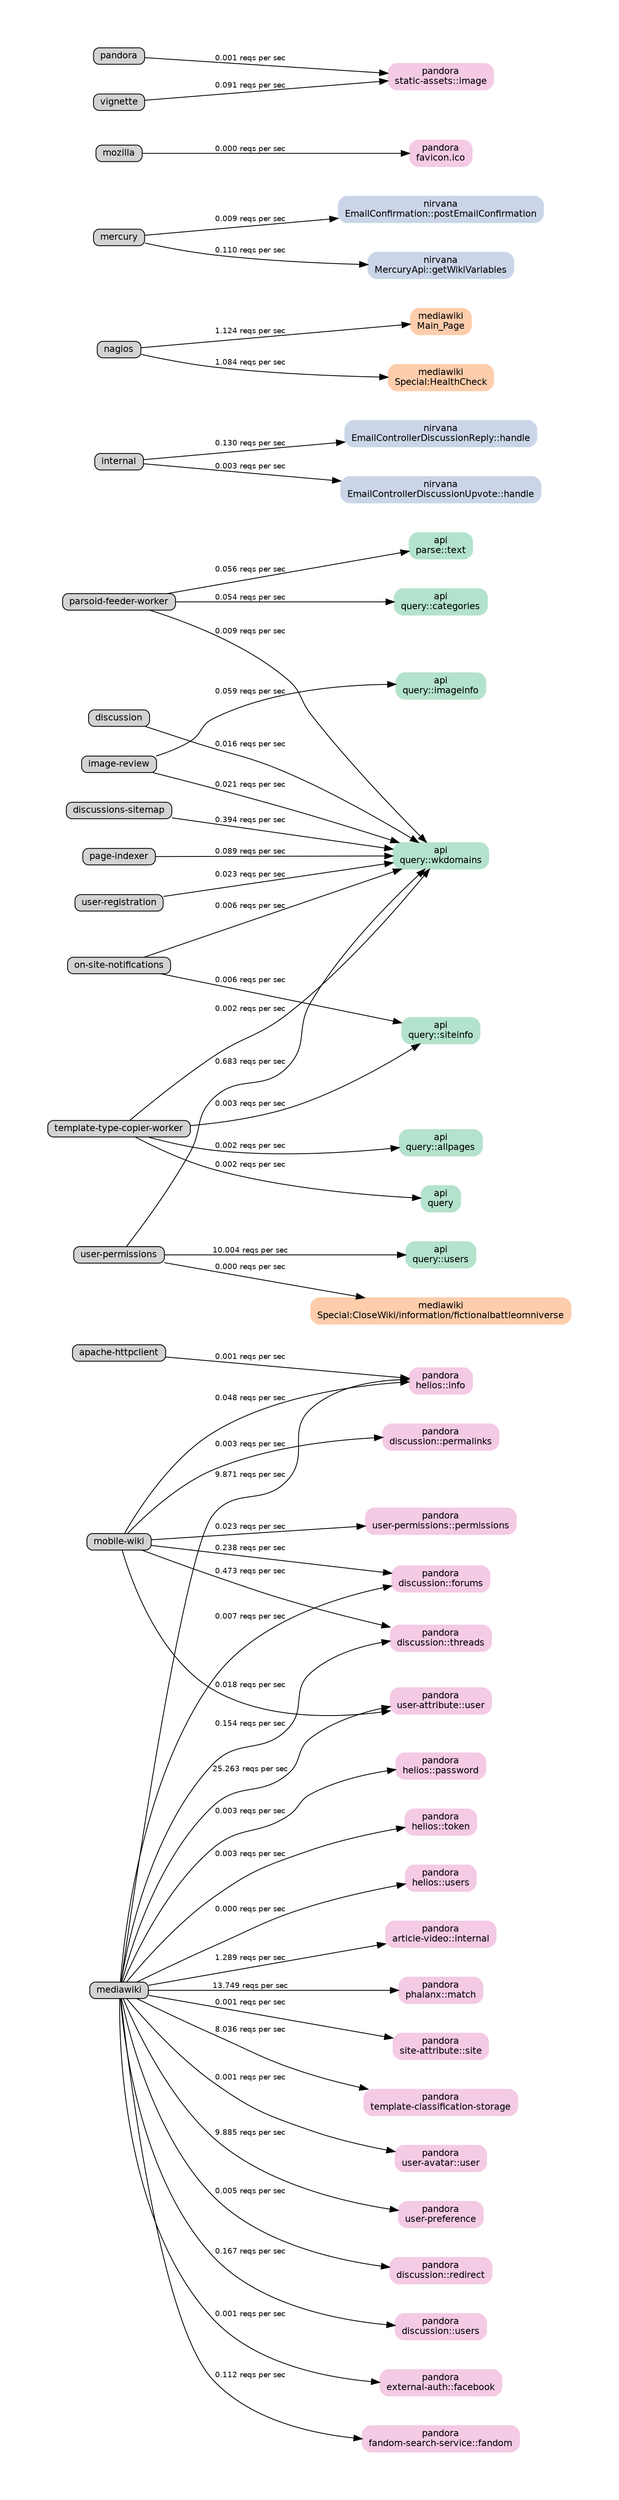 digraph G {
	graph [ center=true, margin=0.75, nodesep=0.5, ranksep=0.75, rankdir=LR ];
	node [ shape=box, style="rounded,filled" width=0, height=0, fontname=Helvetica, fontsize=11 ];
	edge [ fontname=Helvetica, fontsize=9 ];

	// nodes
	n1 [label="apache-httpclient"];
	n2 [label="api\nparse::text" group="api" colorscheme=pastel28 color=1];
	n3 [label="api\nquery" group="api" colorscheme=pastel28 color=1];
	n4 [label="api\nquery::allpages" group="api" colorscheme=pastel28 color=1];
	n5 [label="api\nquery::categories" group="api" colorscheme=pastel28 color=1];
	n6 [label="api\nquery::imageinfo" group="api" colorscheme=pastel28 color=1];
	n7 [label="api\nquery::siteinfo" group="api" colorscheme=pastel28 color=1];
	n8 [label="api\nquery::users" group="api" colorscheme=pastel28 color=1];
	n9 [label="api\nquery::wkdomains" group="api" colorscheme=pastel28 color=1];
	n10 [label="discussion"];
	n11 [label="discussions-sitemap"];
	n12 [label="image-review"];
	n13 [label="internal"];
	n14 [label="mediawiki"];
	n15 [label="mediawiki\nMain_Page" group="mediawiki" colorscheme=pastel28 color=2];
	n16 [label="mediawiki\nSpecial:CloseWiki/information/fictionalbattleomniverse" group="mediawiki" colorscheme=pastel28 color=2];
	n17 [label="mediawiki\nSpecial:HealthCheck" group="mediawiki" colorscheme=pastel28 color=2];
	n18 [label="mercury"];
	n19 [label="mobile-wiki"];
	n20 [label="mozilla"];
	n21 [label="nagios"];
	n22 [label="nirvana\nEmailConfirmation::postEmailConfirmation" group="nirvana" colorscheme=pastel28 color=3];
	n23 [label="nirvana\nEmailControllerDiscussionReply::handle" group="nirvana" colorscheme=pastel28 color=3];
	n24 [label="nirvana\nEmailControllerDiscussionUpvote::handle" group="nirvana" colorscheme=pastel28 color=3];
	n25 [label="nirvana\nMercuryApi::getWikiVariables" group="nirvana" colorscheme=pastel28 color=3];
	n26 [label="on-site-notifications"];
	n27 [label="page-indexer"];
	n28 [label="pandora"];
	n29 [label="pandora\narticle-video::internal" group="pandora" colorscheme=pastel28 color=4];
	n30 [label="pandora\ndiscussion::forums" group="pandora" colorscheme=pastel28 color=4];
	n31 [label="pandora\ndiscussion::permalinks" group="pandora" colorscheme=pastel28 color=4];
	n32 [label="pandora\ndiscussion::redirect" group="pandora" colorscheme=pastel28 color=4];
	n33 [label="pandora\ndiscussion::threads" group="pandora" colorscheme=pastel28 color=4];
	n34 [label="pandora\ndiscussion::users" group="pandora" colorscheme=pastel28 color=4];
	n35 [label="pandora\nexternal-auth::facebook" group="pandora" colorscheme=pastel28 color=4];
	n36 [label="pandora\nfandom-search-service::fandom" group="pandora" colorscheme=pastel28 color=4];
	n37 [label="pandora\nfavicon.ico" group="pandora" colorscheme=pastel28 color=4];
	n38 [label="pandora\nhelios::info" group="pandora" colorscheme=pastel28 color=4];
	n39 [label="pandora\nhelios::password" group="pandora" colorscheme=pastel28 color=4];
	n40 [label="pandora\nhelios::token" group="pandora" colorscheme=pastel28 color=4];
	n41 [label="pandora\nhelios::users" group="pandora" colorscheme=pastel28 color=4];
	n42 [label="pandora\nphalanx::match" group="pandora" colorscheme=pastel28 color=4];
	n43 [label="pandora\nsite-attribute::site" group="pandora" colorscheme=pastel28 color=4];
	n44 [label="pandora\nstatic-assets::image" group="pandora" colorscheme=pastel28 color=4];
	n45 [label="pandora\ntemplate-classification-storage" group="pandora" colorscheme=pastel28 color=4];
	n46 [label="pandora\nuser-attribute::user" group="pandora" colorscheme=pastel28 color=4];
	n47 [label="pandora\nuser-avatar::user" group="pandora" colorscheme=pastel28 color=4];
	n48 [label="pandora\nuser-permissions::permissions" group="pandora" colorscheme=pastel28 color=4];
	n49 [label="pandora\nuser-preference" group="pandora" colorscheme=pastel28 color=4];
	n50 [label="parsoid-feeder-worker"];
	n51 [label="template-type-copier-worker"];
	n52 [label="user-permissions"];
	n53 [label="user-registration"];
	n54 [label="vignette"];

	// edges
	n52 -> n8 [label="10.004 reqs per sec"];
	n11 -> n9 [label="0.394 reqs per sec"];
	n21 -> n17 [label="1.084 reqs per sec"];
	n50 -> n2 [label="0.056 reqs per sec"];
	n52 -> n9 [label="0.683 reqs per sec"];
	n21 -> n15 [label="1.124 reqs per sec"];
	n13 -> n23 [label="0.130 reqs per sec"];
	n27 -> n9 [label="0.089 reqs per sec"];
	n18 -> n25 [label="0.110 reqs per sec"];
	n26 -> n7 [label="0.006 reqs per sec"];
	n51 -> n3 [label="0.002 reqs per sec"];
	n12 -> n6 [label="0.059 reqs per sec"];
	n50 -> n9 [label="0.009 reqs per sec"];
	n50 -> n5 [label="0.054 reqs per sec"];
	n53 -> n9 [label="0.023 reqs per sec"];
	n10 -> n9 [label="0.016 reqs per sec"];
	n18 -> n22 [label="0.009 reqs per sec"];
	n51 -> n4 [label="0.002 reqs per sec"];
	n51 -> n7 [label="0.003 reqs per sec"];
	n12 -> n9 [label="0.021 reqs per sec"];
	n26 -> n9 [label="0.006 reqs per sec"];
	n51 -> n9 [label="0.002 reqs per sec"];
	n13 -> n24 [label="0.003 reqs per sec"];
	n52 -> n16 [label="0.000 reqs per sec"];
	n14 -> n45 [label="8.036 reqs per sec"];
	n14 -> n46 [label="25.263 reqs per sec"];
	n14 -> n42 [label="13.749 reqs per sec"];
	n14 -> n38 [label="9.871 reqs per sec"];
	n14 -> n49 [label="9.885 reqs per sec"];
	n19 -> n33 [label="0.473 reqs per sec"];
	n14 -> n29 [label="1.289 reqs per sec"];
	n14 -> n36 [label="0.112 reqs per sec"];
	n54 -> n44 [label="0.091 reqs per sec"];
	n19 -> n30 [label="0.238 reqs per sec"];
	n19 -> n38 [label="0.048 reqs per sec"];
	n14 -> n33 [label="0.154 reqs per sec"];
	n14 -> n34 [label="0.167 reqs per sec"];
	n19 -> n46 [label="0.018 reqs per sec"];
	n19 -> n48 [label="0.023 reqs per sec"];
	n14 -> n30 [label="0.007 reqs per sec"];
	n19 -> n31 [label="0.003 reqs per sec"];
	n14 -> n35 [label="0.001 reqs per sec"];
	n14 -> n32 [label="0.005 reqs per sec"];
	n14 -> n39 [label="0.003 reqs per sec"];
	n14 -> n40 [label="0.003 reqs per sec"];
	n14 -> n47 [label="0.001 reqs per sec"];
	n14 -> n43 [label="0.001 reqs per sec"];
	n1 -> n38 [label="0.001 reqs per sec"];
	n14 -> n41 [label="0.000 reqs per sec"];
	n20 -> n37 [label="0.000 reqs per sec"];
	n28 -> n44 [label="0.001 reqs per sec"];
}